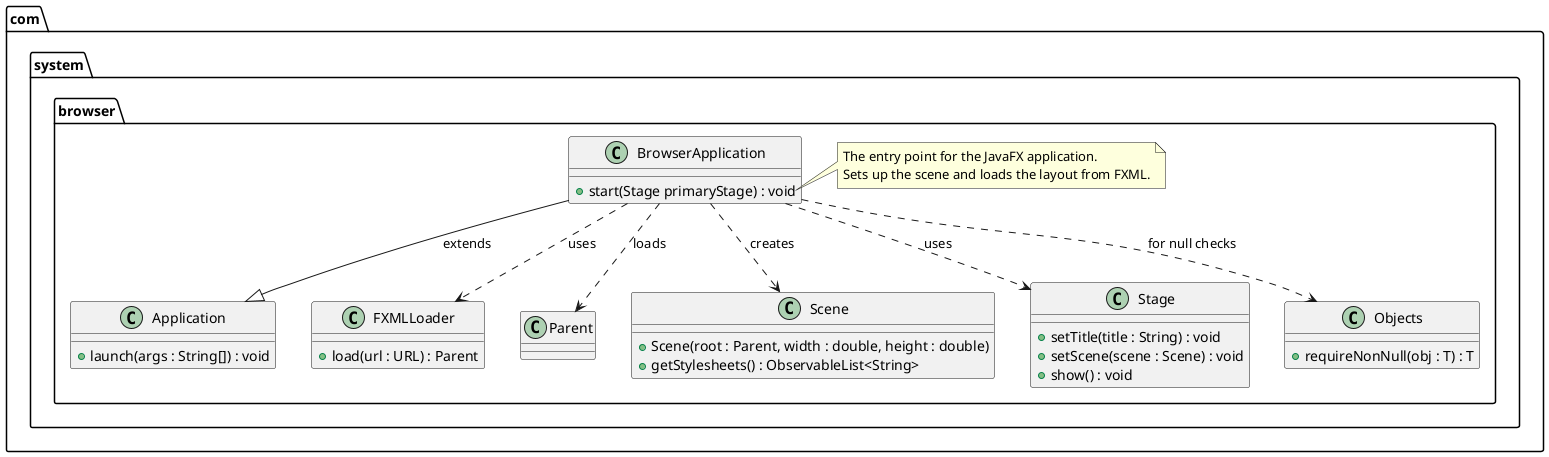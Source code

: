 @startuml
'https://plantuml.com/sequence-diagram

' Define the package
package "com.system.browser" {

    ' Define the BrowserApplication class
    class BrowserApplication {
        +start(Stage primaryStage) : void
    }

    ' Add note to explain the purpose of the start method
    note right of BrowserApplication::start
        The entry point for the JavaFX application.
        Sets up the scene and loads the layout from FXML.
    end note

    ' Define imported classes with key roles in the application
    class Application {
        +launch(args : String[]) : void
    }

    class FXMLLoader {
        +load(url : URL) : Parent
    }

    class Parent {
    }

    class Scene {
        +Scene(root : Parent, width : double, height : double)
        +getStylesheets() : ObservableList<String>
    }

    class Stage {
        +setTitle(title : String) : void
        +setScene(scene : Scene) : void
        +show() : void
    }

    class Objects {
        +requireNonNull(obj : T) : T
    }

    ' Specify relationships between classes
    BrowserApplication --|> Application : extends
    BrowserApplication ..> Stage : uses
    BrowserApplication ..> Scene : creates
    BrowserApplication ..> Parent : loads
    BrowserApplication ..> FXMLLoader : uses
    BrowserApplication ..> Objects : for null checks

}

@enduml